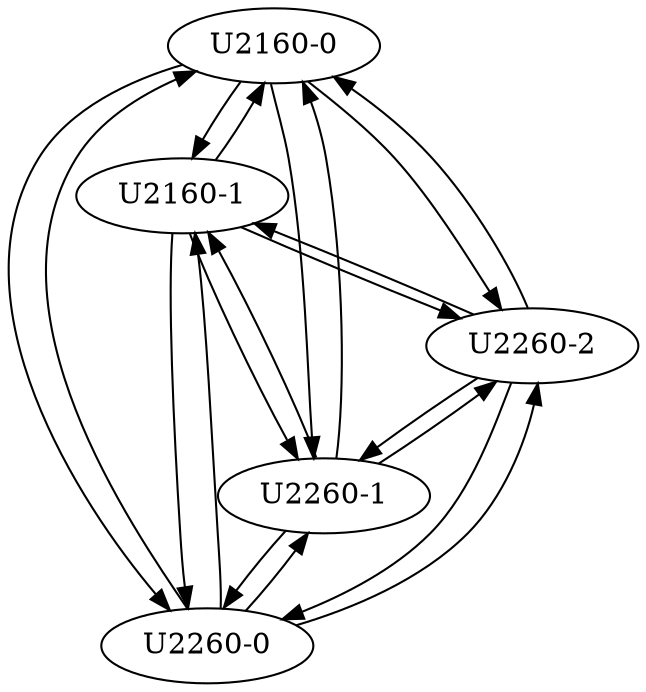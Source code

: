 digraph "2465B" {
    "U2160-0"->"U2160-1"
    "U2160-0"->"U2260-0"
    "U2160-0"->"U2260-1"
    "U2160-0"->"U2260-2"
    "U2160-1"->"U2160-0"
    "U2160-1"->"U2260-0"
    "U2160-1"->"U2260-1"
    "U2160-1"->"U2260-2"
    "U2260-0"->"U2160-0"
    "U2260-0"->"U2160-1"
    "U2260-0"->"U2260-1"
    "U2260-0"->"U2260-2"
    "U2260-1"->"U2160-0"
    "U2260-1"->"U2160-1"
    "U2260-1"->"U2260-0"
    "U2260-1"->"U2260-2"
    "U2260-2"->"U2160-0"
    "U2260-2"->"U2160-1"
    "U2260-2"->"U2260-0"
    "U2260-2"->"U2260-1"
}